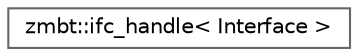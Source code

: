 digraph "Graphical Class Hierarchy"
{
 // LATEX_PDF_SIZE
  bgcolor="transparent";
  edge [fontname=Helvetica,fontsize=10,labelfontname=Helvetica,labelfontsize=10];
  node [fontname=Helvetica,fontsize=10,shape=box,height=0.2,width=0.4];
  rankdir="LR";
  Node0 [id="Node000000",label="zmbt::ifc_handle\< Interface \>",height=0.2,width=0.4,color="grey40", fillcolor="white", style="filled",URL="$structzmbt_1_1ifc__handle.html",tooltip=" "];
}
